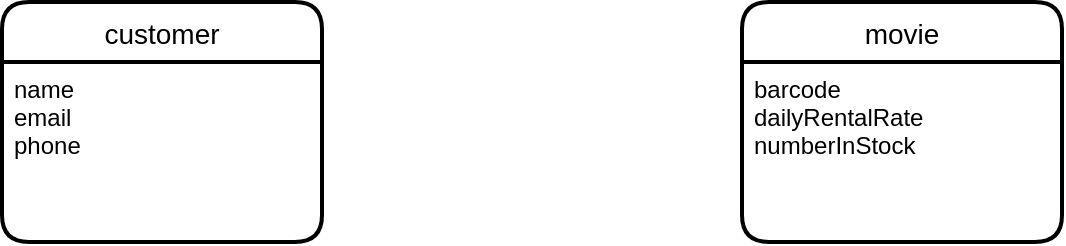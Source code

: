 <mxfile version="14.6.10" type="github">
  <diagram id="YViYlU2Cfpw91xuOrRHd" name="Page-1">
    <mxGraphModel dx="976" dy="587" grid="1" gridSize="10" guides="1" tooltips="1" connect="1" arrows="1" fold="1" page="1" pageScale="1" pageWidth="850" pageHeight="1100" math="0" shadow="0">
      <root>
        <mxCell id="0" />
        <mxCell id="1" parent="0" />
        <mxCell id="0DNDzNzhYgWVqlKoG2N6-1" value="customer" style="swimlane;childLayout=stackLayout;horizontal=1;startSize=30;horizontalStack=0;rounded=1;fontSize=14;fontStyle=0;strokeWidth=2;resizeParent=0;resizeLast=1;shadow=0;dashed=0;align=center;" vertex="1" parent="1">
          <mxGeometry x="120" y="100" width="160" height="120" as="geometry" />
        </mxCell>
        <mxCell id="0DNDzNzhYgWVqlKoG2N6-2" value="name&#xa;email&#xa;phone&#xa;" style="align=left;strokeColor=none;fillColor=none;spacingLeft=4;fontSize=12;verticalAlign=top;resizable=0;rotatable=0;part=1;" vertex="1" parent="0DNDzNzhYgWVqlKoG2N6-1">
          <mxGeometry y="30" width="160" height="90" as="geometry" />
        </mxCell>
        <mxCell id="0DNDzNzhYgWVqlKoG2N6-3" value="movie" style="swimlane;childLayout=stackLayout;horizontal=1;startSize=30;horizontalStack=0;rounded=1;fontSize=14;fontStyle=0;strokeWidth=2;resizeParent=0;resizeLast=1;shadow=0;dashed=0;align=center;" vertex="1" parent="1">
          <mxGeometry x="490" y="100" width="160" height="120" as="geometry" />
        </mxCell>
        <mxCell id="0DNDzNzhYgWVqlKoG2N6-4" value="barcode&#xa;dailyRentalRate&#xa;numberInStock&#xa;&#xa;" style="align=left;strokeColor=none;fillColor=none;spacingLeft=4;fontSize=12;verticalAlign=top;resizable=0;rotatable=0;part=1;" vertex="1" parent="0DNDzNzhYgWVqlKoG2N6-3">
          <mxGeometry y="30" width="160" height="90" as="geometry" />
        </mxCell>
      </root>
    </mxGraphModel>
  </diagram>
</mxfile>
